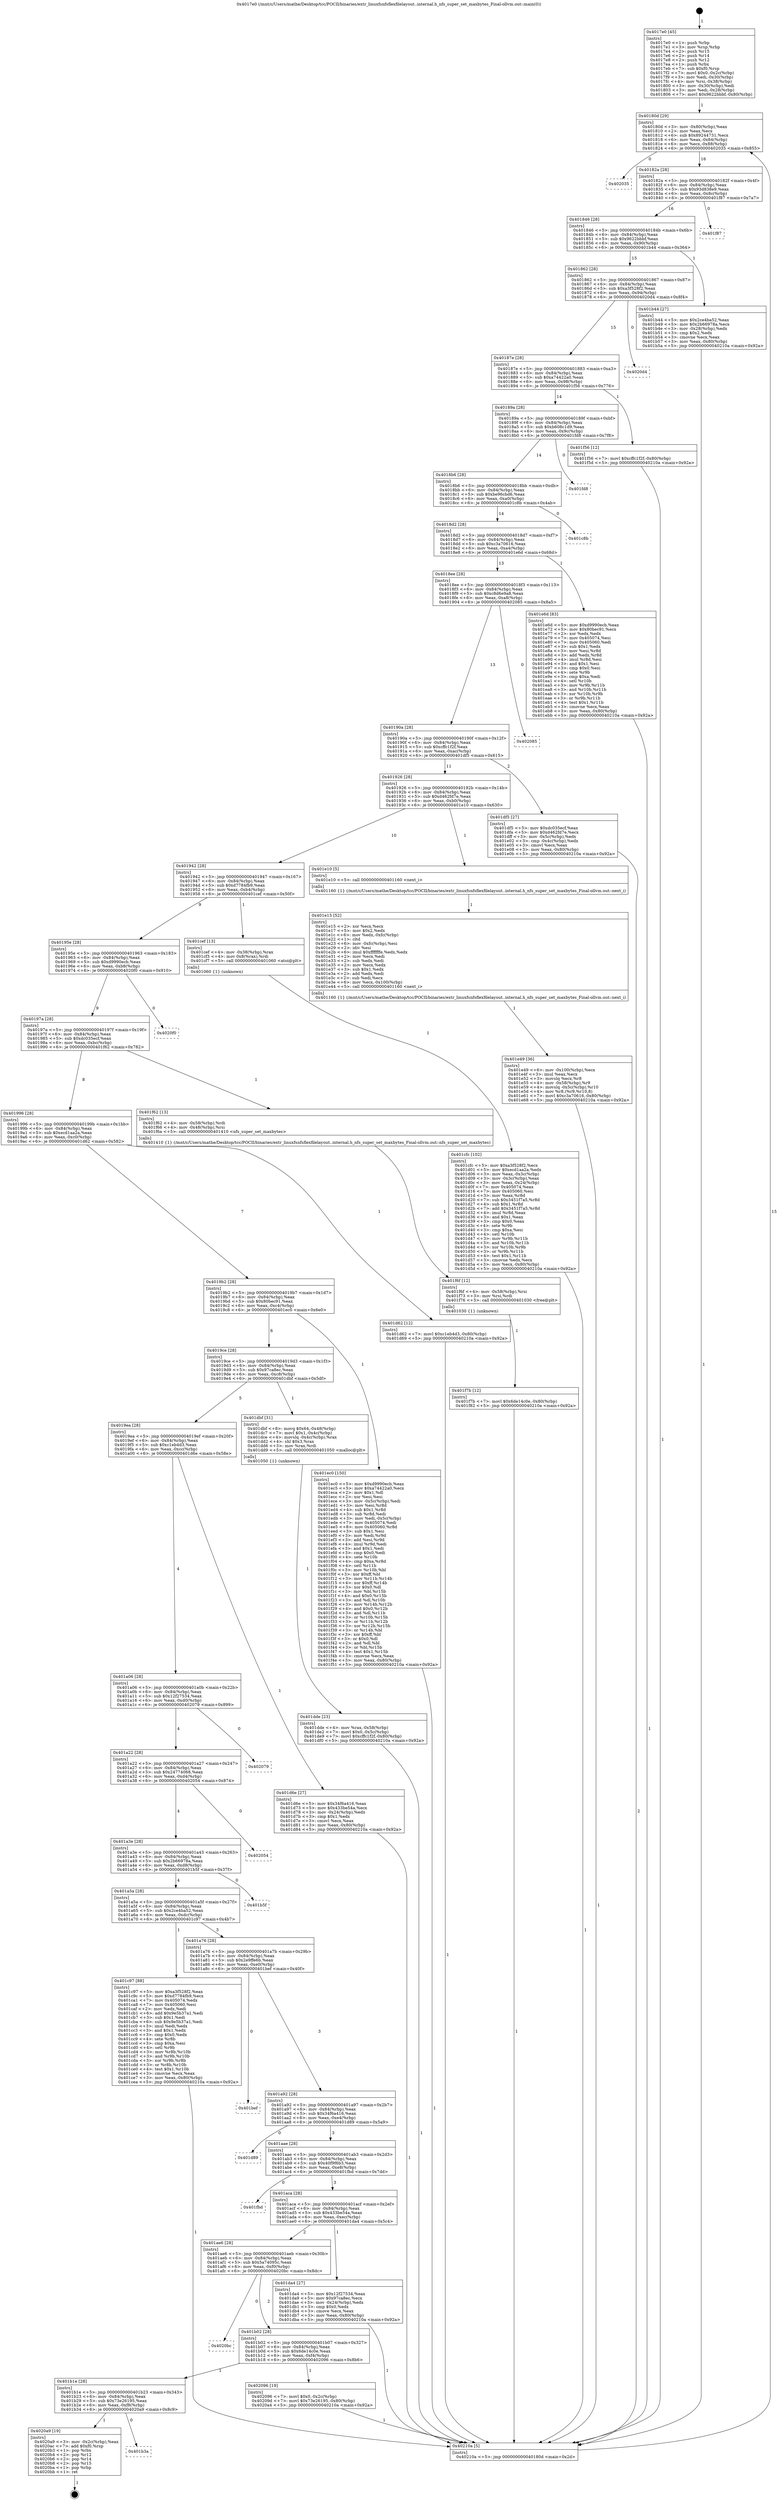 digraph "0x4017e0" {
  label = "0x4017e0 (/mnt/c/Users/mathe/Desktop/tcc/POCII/binaries/extr_linuxfsnfsflexfilelayout..internal.h_nfs_super_set_maxbytes_Final-ollvm.out::main(0))"
  labelloc = "t"
  node[shape=record]

  Entry [label="",width=0.3,height=0.3,shape=circle,fillcolor=black,style=filled]
  "0x40180d" [label="{
     0x40180d [29]\l
     | [instrs]\l
     &nbsp;&nbsp;0x40180d \<+3\>: mov -0x80(%rbp),%eax\l
     &nbsp;&nbsp;0x401810 \<+2\>: mov %eax,%ecx\l
     &nbsp;&nbsp;0x401812 \<+6\>: sub $0x89244731,%ecx\l
     &nbsp;&nbsp;0x401818 \<+6\>: mov %eax,-0x84(%rbp)\l
     &nbsp;&nbsp;0x40181e \<+6\>: mov %ecx,-0x88(%rbp)\l
     &nbsp;&nbsp;0x401824 \<+6\>: je 0000000000402035 \<main+0x855\>\l
  }"]
  "0x402035" [label="{
     0x402035\l
  }", style=dashed]
  "0x40182a" [label="{
     0x40182a [28]\l
     | [instrs]\l
     &nbsp;&nbsp;0x40182a \<+5\>: jmp 000000000040182f \<main+0x4f\>\l
     &nbsp;&nbsp;0x40182f \<+6\>: mov -0x84(%rbp),%eax\l
     &nbsp;&nbsp;0x401835 \<+5\>: sub $0x93d838e9,%eax\l
     &nbsp;&nbsp;0x40183a \<+6\>: mov %eax,-0x8c(%rbp)\l
     &nbsp;&nbsp;0x401840 \<+6\>: je 0000000000401f87 \<main+0x7a7\>\l
  }"]
  Exit [label="",width=0.3,height=0.3,shape=circle,fillcolor=black,style=filled,peripheries=2]
  "0x401f87" [label="{
     0x401f87\l
  }", style=dashed]
  "0x401846" [label="{
     0x401846 [28]\l
     | [instrs]\l
     &nbsp;&nbsp;0x401846 \<+5\>: jmp 000000000040184b \<main+0x6b\>\l
     &nbsp;&nbsp;0x40184b \<+6\>: mov -0x84(%rbp),%eax\l
     &nbsp;&nbsp;0x401851 \<+5\>: sub $0x9622bbbf,%eax\l
     &nbsp;&nbsp;0x401856 \<+6\>: mov %eax,-0x90(%rbp)\l
     &nbsp;&nbsp;0x40185c \<+6\>: je 0000000000401b44 \<main+0x364\>\l
  }"]
  "0x401b3a" [label="{
     0x401b3a\l
  }", style=dashed]
  "0x401b44" [label="{
     0x401b44 [27]\l
     | [instrs]\l
     &nbsp;&nbsp;0x401b44 \<+5\>: mov $0x2ce4ba52,%eax\l
     &nbsp;&nbsp;0x401b49 \<+5\>: mov $0x2b66978a,%ecx\l
     &nbsp;&nbsp;0x401b4e \<+3\>: mov -0x28(%rbp),%edx\l
     &nbsp;&nbsp;0x401b51 \<+3\>: cmp $0x2,%edx\l
     &nbsp;&nbsp;0x401b54 \<+3\>: cmovne %ecx,%eax\l
     &nbsp;&nbsp;0x401b57 \<+3\>: mov %eax,-0x80(%rbp)\l
     &nbsp;&nbsp;0x401b5a \<+5\>: jmp 000000000040210a \<main+0x92a\>\l
  }"]
  "0x401862" [label="{
     0x401862 [28]\l
     | [instrs]\l
     &nbsp;&nbsp;0x401862 \<+5\>: jmp 0000000000401867 \<main+0x87\>\l
     &nbsp;&nbsp;0x401867 \<+6\>: mov -0x84(%rbp),%eax\l
     &nbsp;&nbsp;0x40186d \<+5\>: sub $0xa3f528f2,%eax\l
     &nbsp;&nbsp;0x401872 \<+6\>: mov %eax,-0x94(%rbp)\l
     &nbsp;&nbsp;0x401878 \<+6\>: je 00000000004020d4 \<main+0x8f4\>\l
  }"]
  "0x40210a" [label="{
     0x40210a [5]\l
     | [instrs]\l
     &nbsp;&nbsp;0x40210a \<+5\>: jmp 000000000040180d \<main+0x2d\>\l
  }"]
  "0x4017e0" [label="{
     0x4017e0 [45]\l
     | [instrs]\l
     &nbsp;&nbsp;0x4017e0 \<+1\>: push %rbp\l
     &nbsp;&nbsp;0x4017e1 \<+3\>: mov %rsp,%rbp\l
     &nbsp;&nbsp;0x4017e4 \<+2\>: push %r15\l
     &nbsp;&nbsp;0x4017e6 \<+2\>: push %r14\l
     &nbsp;&nbsp;0x4017e8 \<+2\>: push %r12\l
     &nbsp;&nbsp;0x4017ea \<+1\>: push %rbx\l
     &nbsp;&nbsp;0x4017eb \<+7\>: sub $0xf0,%rsp\l
     &nbsp;&nbsp;0x4017f2 \<+7\>: movl $0x0,-0x2c(%rbp)\l
     &nbsp;&nbsp;0x4017f9 \<+3\>: mov %edi,-0x30(%rbp)\l
     &nbsp;&nbsp;0x4017fc \<+4\>: mov %rsi,-0x38(%rbp)\l
     &nbsp;&nbsp;0x401800 \<+3\>: mov -0x30(%rbp),%edi\l
     &nbsp;&nbsp;0x401803 \<+3\>: mov %edi,-0x28(%rbp)\l
     &nbsp;&nbsp;0x401806 \<+7\>: movl $0x9622bbbf,-0x80(%rbp)\l
  }"]
  "0x4020a9" [label="{
     0x4020a9 [19]\l
     | [instrs]\l
     &nbsp;&nbsp;0x4020a9 \<+3\>: mov -0x2c(%rbp),%eax\l
     &nbsp;&nbsp;0x4020ac \<+7\>: add $0xf0,%rsp\l
     &nbsp;&nbsp;0x4020b3 \<+1\>: pop %rbx\l
     &nbsp;&nbsp;0x4020b4 \<+2\>: pop %r12\l
     &nbsp;&nbsp;0x4020b6 \<+2\>: pop %r14\l
     &nbsp;&nbsp;0x4020b8 \<+2\>: pop %r15\l
     &nbsp;&nbsp;0x4020ba \<+1\>: pop %rbp\l
     &nbsp;&nbsp;0x4020bb \<+1\>: ret\l
  }"]
  "0x4020d4" [label="{
     0x4020d4\l
  }", style=dashed]
  "0x40187e" [label="{
     0x40187e [28]\l
     | [instrs]\l
     &nbsp;&nbsp;0x40187e \<+5\>: jmp 0000000000401883 \<main+0xa3\>\l
     &nbsp;&nbsp;0x401883 \<+6\>: mov -0x84(%rbp),%eax\l
     &nbsp;&nbsp;0x401889 \<+5\>: sub $0xa74422a0,%eax\l
     &nbsp;&nbsp;0x40188e \<+6\>: mov %eax,-0x98(%rbp)\l
     &nbsp;&nbsp;0x401894 \<+6\>: je 0000000000401f56 \<main+0x776\>\l
  }"]
  "0x401b1e" [label="{
     0x401b1e [28]\l
     | [instrs]\l
     &nbsp;&nbsp;0x401b1e \<+5\>: jmp 0000000000401b23 \<main+0x343\>\l
     &nbsp;&nbsp;0x401b23 \<+6\>: mov -0x84(%rbp),%eax\l
     &nbsp;&nbsp;0x401b29 \<+5\>: sub $0x73e26195,%eax\l
     &nbsp;&nbsp;0x401b2e \<+6\>: mov %eax,-0xf8(%rbp)\l
     &nbsp;&nbsp;0x401b34 \<+6\>: je 00000000004020a9 \<main+0x8c9\>\l
  }"]
  "0x401f56" [label="{
     0x401f56 [12]\l
     | [instrs]\l
     &nbsp;&nbsp;0x401f56 \<+7\>: movl $0xcffc1f2f,-0x80(%rbp)\l
     &nbsp;&nbsp;0x401f5d \<+5\>: jmp 000000000040210a \<main+0x92a\>\l
  }"]
  "0x40189a" [label="{
     0x40189a [28]\l
     | [instrs]\l
     &nbsp;&nbsp;0x40189a \<+5\>: jmp 000000000040189f \<main+0xbf\>\l
     &nbsp;&nbsp;0x40189f \<+6\>: mov -0x84(%rbp),%eax\l
     &nbsp;&nbsp;0x4018a5 \<+5\>: sub $0xb608c1d9,%eax\l
     &nbsp;&nbsp;0x4018aa \<+6\>: mov %eax,-0x9c(%rbp)\l
     &nbsp;&nbsp;0x4018b0 \<+6\>: je 0000000000401fd8 \<main+0x7f8\>\l
  }"]
  "0x402096" [label="{
     0x402096 [19]\l
     | [instrs]\l
     &nbsp;&nbsp;0x402096 \<+7\>: movl $0x0,-0x2c(%rbp)\l
     &nbsp;&nbsp;0x40209d \<+7\>: movl $0x73e26195,-0x80(%rbp)\l
     &nbsp;&nbsp;0x4020a4 \<+5\>: jmp 000000000040210a \<main+0x92a\>\l
  }"]
  "0x401fd8" [label="{
     0x401fd8\l
  }", style=dashed]
  "0x4018b6" [label="{
     0x4018b6 [28]\l
     | [instrs]\l
     &nbsp;&nbsp;0x4018b6 \<+5\>: jmp 00000000004018bb \<main+0xdb\>\l
     &nbsp;&nbsp;0x4018bb \<+6\>: mov -0x84(%rbp),%eax\l
     &nbsp;&nbsp;0x4018c1 \<+5\>: sub $0xbe96cbd6,%eax\l
     &nbsp;&nbsp;0x4018c6 \<+6\>: mov %eax,-0xa0(%rbp)\l
     &nbsp;&nbsp;0x4018cc \<+6\>: je 0000000000401c8b \<main+0x4ab\>\l
  }"]
  "0x401b02" [label="{
     0x401b02 [28]\l
     | [instrs]\l
     &nbsp;&nbsp;0x401b02 \<+5\>: jmp 0000000000401b07 \<main+0x327\>\l
     &nbsp;&nbsp;0x401b07 \<+6\>: mov -0x84(%rbp),%eax\l
     &nbsp;&nbsp;0x401b0d \<+5\>: sub $0x6de14c0e,%eax\l
     &nbsp;&nbsp;0x401b12 \<+6\>: mov %eax,-0xf4(%rbp)\l
     &nbsp;&nbsp;0x401b18 \<+6\>: je 0000000000402096 \<main+0x8b6\>\l
  }"]
  "0x401c8b" [label="{
     0x401c8b\l
  }", style=dashed]
  "0x4018d2" [label="{
     0x4018d2 [28]\l
     | [instrs]\l
     &nbsp;&nbsp;0x4018d2 \<+5\>: jmp 00000000004018d7 \<main+0xf7\>\l
     &nbsp;&nbsp;0x4018d7 \<+6\>: mov -0x84(%rbp),%eax\l
     &nbsp;&nbsp;0x4018dd \<+5\>: sub $0xc3a70616,%eax\l
     &nbsp;&nbsp;0x4018e2 \<+6\>: mov %eax,-0xa4(%rbp)\l
     &nbsp;&nbsp;0x4018e8 \<+6\>: je 0000000000401e6d \<main+0x68d\>\l
  }"]
  "0x4020bc" [label="{
     0x4020bc\l
  }", style=dashed]
  "0x401e6d" [label="{
     0x401e6d [83]\l
     | [instrs]\l
     &nbsp;&nbsp;0x401e6d \<+5\>: mov $0xd9990ecb,%eax\l
     &nbsp;&nbsp;0x401e72 \<+5\>: mov $0x80bec91,%ecx\l
     &nbsp;&nbsp;0x401e77 \<+2\>: xor %edx,%edx\l
     &nbsp;&nbsp;0x401e79 \<+7\>: mov 0x405074,%esi\l
     &nbsp;&nbsp;0x401e80 \<+7\>: mov 0x405060,%edi\l
     &nbsp;&nbsp;0x401e87 \<+3\>: sub $0x1,%edx\l
     &nbsp;&nbsp;0x401e8a \<+3\>: mov %esi,%r8d\l
     &nbsp;&nbsp;0x401e8d \<+3\>: add %edx,%r8d\l
     &nbsp;&nbsp;0x401e90 \<+4\>: imul %r8d,%esi\l
     &nbsp;&nbsp;0x401e94 \<+3\>: and $0x1,%esi\l
     &nbsp;&nbsp;0x401e97 \<+3\>: cmp $0x0,%esi\l
     &nbsp;&nbsp;0x401e9a \<+4\>: sete %r9b\l
     &nbsp;&nbsp;0x401e9e \<+3\>: cmp $0xa,%edi\l
     &nbsp;&nbsp;0x401ea1 \<+4\>: setl %r10b\l
     &nbsp;&nbsp;0x401ea5 \<+3\>: mov %r9b,%r11b\l
     &nbsp;&nbsp;0x401ea8 \<+3\>: and %r10b,%r11b\l
     &nbsp;&nbsp;0x401eab \<+3\>: xor %r10b,%r9b\l
     &nbsp;&nbsp;0x401eae \<+3\>: or %r9b,%r11b\l
     &nbsp;&nbsp;0x401eb1 \<+4\>: test $0x1,%r11b\l
     &nbsp;&nbsp;0x401eb5 \<+3\>: cmovne %ecx,%eax\l
     &nbsp;&nbsp;0x401eb8 \<+3\>: mov %eax,-0x80(%rbp)\l
     &nbsp;&nbsp;0x401ebb \<+5\>: jmp 000000000040210a \<main+0x92a\>\l
  }"]
  "0x4018ee" [label="{
     0x4018ee [28]\l
     | [instrs]\l
     &nbsp;&nbsp;0x4018ee \<+5\>: jmp 00000000004018f3 \<main+0x113\>\l
     &nbsp;&nbsp;0x4018f3 \<+6\>: mov -0x84(%rbp),%eax\l
     &nbsp;&nbsp;0x4018f9 \<+5\>: sub $0xc8d6e9a8,%eax\l
     &nbsp;&nbsp;0x4018fe \<+6\>: mov %eax,-0xa8(%rbp)\l
     &nbsp;&nbsp;0x401904 \<+6\>: je 0000000000402085 \<main+0x8a5\>\l
  }"]
  "0x401f7b" [label="{
     0x401f7b [12]\l
     | [instrs]\l
     &nbsp;&nbsp;0x401f7b \<+7\>: movl $0x6de14c0e,-0x80(%rbp)\l
     &nbsp;&nbsp;0x401f82 \<+5\>: jmp 000000000040210a \<main+0x92a\>\l
  }"]
  "0x402085" [label="{
     0x402085\l
  }", style=dashed]
  "0x40190a" [label="{
     0x40190a [28]\l
     | [instrs]\l
     &nbsp;&nbsp;0x40190a \<+5\>: jmp 000000000040190f \<main+0x12f\>\l
     &nbsp;&nbsp;0x40190f \<+6\>: mov -0x84(%rbp),%eax\l
     &nbsp;&nbsp;0x401915 \<+5\>: sub $0xcffc1f2f,%eax\l
     &nbsp;&nbsp;0x40191a \<+6\>: mov %eax,-0xac(%rbp)\l
     &nbsp;&nbsp;0x401920 \<+6\>: je 0000000000401df5 \<main+0x615\>\l
  }"]
  "0x401f6f" [label="{
     0x401f6f [12]\l
     | [instrs]\l
     &nbsp;&nbsp;0x401f6f \<+4\>: mov -0x58(%rbp),%rsi\l
     &nbsp;&nbsp;0x401f73 \<+3\>: mov %rsi,%rdi\l
     &nbsp;&nbsp;0x401f76 \<+5\>: call 0000000000401030 \<free@plt\>\l
     | [calls]\l
     &nbsp;&nbsp;0x401030 \{1\} (unknown)\l
  }"]
  "0x401df5" [label="{
     0x401df5 [27]\l
     | [instrs]\l
     &nbsp;&nbsp;0x401df5 \<+5\>: mov $0xdc035ecf,%eax\l
     &nbsp;&nbsp;0x401dfa \<+5\>: mov $0xd462fd7e,%ecx\l
     &nbsp;&nbsp;0x401dff \<+3\>: mov -0x5c(%rbp),%edx\l
     &nbsp;&nbsp;0x401e02 \<+3\>: cmp -0x4c(%rbp),%edx\l
     &nbsp;&nbsp;0x401e05 \<+3\>: cmovl %ecx,%eax\l
     &nbsp;&nbsp;0x401e08 \<+3\>: mov %eax,-0x80(%rbp)\l
     &nbsp;&nbsp;0x401e0b \<+5\>: jmp 000000000040210a \<main+0x92a\>\l
  }"]
  "0x401926" [label="{
     0x401926 [28]\l
     | [instrs]\l
     &nbsp;&nbsp;0x401926 \<+5\>: jmp 000000000040192b \<main+0x14b\>\l
     &nbsp;&nbsp;0x40192b \<+6\>: mov -0x84(%rbp),%eax\l
     &nbsp;&nbsp;0x401931 \<+5\>: sub $0xd462fd7e,%eax\l
     &nbsp;&nbsp;0x401936 \<+6\>: mov %eax,-0xb0(%rbp)\l
     &nbsp;&nbsp;0x40193c \<+6\>: je 0000000000401e10 \<main+0x630\>\l
  }"]
  "0x401e49" [label="{
     0x401e49 [36]\l
     | [instrs]\l
     &nbsp;&nbsp;0x401e49 \<+6\>: mov -0x100(%rbp),%ecx\l
     &nbsp;&nbsp;0x401e4f \<+3\>: imul %eax,%ecx\l
     &nbsp;&nbsp;0x401e52 \<+3\>: movslq %ecx,%r8\l
     &nbsp;&nbsp;0x401e55 \<+4\>: mov -0x58(%rbp),%r9\l
     &nbsp;&nbsp;0x401e59 \<+4\>: movslq -0x5c(%rbp),%r10\l
     &nbsp;&nbsp;0x401e5d \<+4\>: mov %r8,(%r9,%r10,8)\l
     &nbsp;&nbsp;0x401e61 \<+7\>: movl $0xc3a70616,-0x80(%rbp)\l
     &nbsp;&nbsp;0x401e68 \<+5\>: jmp 000000000040210a \<main+0x92a\>\l
  }"]
  "0x401e10" [label="{
     0x401e10 [5]\l
     | [instrs]\l
     &nbsp;&nbsp;0x401e10 \<+5\>: call 0000000000401160 \<next_i\>\l
     | [calls]\l
     &nbsp;&nbsp;0x401160 \{1\} (/mnt/c/Users/mathe/Desktop/tcc/POCII/binaries/extr_linuxfsnfsflexfilelayout..internal.h_nfs_super_set_maxbytes_Final-ollvm.out::next_i)\l
  }"]
  "0x401942" [label="{
     0x401942 [28]\l
     | [instrs]\l
     &nbsp;&nbsp;0x401942 \<+5\>: jmp 0000000000401947 \<main+0x167\>\l
     &nbsp;&nbsp;0x401947 \<+6\>: mov -0x84(%rbp),%eax\l
     &nbsp;&nbsp;0x40194d \<+5\>: sub $0xd7784fb9,%eax\l
     &nbsp;&nbsp;0x401952 \<+6\>: mov %eax,-0xb4(%rbp)\l
     &nbsp;&nbsp;0x401958 \<+6\>: je 0000000000401cef \<main+0x50f\>\l
  }"]
  "0x401e15" [label="{
     0x401e15 [52]\l
     | [instrs]\l
     &nbsp;&nbsp;0x401e15 \<+2\>: xor %ecx,%ecx\l
     &nbsp;&nbsp;0x401e17 \<+5\>: mov $0x2,%edx\l
     &nbsp;&nbsp;0x401e1c \<+6\>: mov %edx,-0xfc(%rbp)\l
     &nbsp;&nbsp;0x401e22 \<+1\>: cltd\l
     &nbsp;&nbsp;0x401e23 \<+6\>: mov -0xfc(%rbp),%esi\l
     &nbsp;&nbsp;0x401e29 \<+2\>: idiv %esi\l
     &nbsp;&nbsp;0x401e2b \<+6\>: imul $0xfffffffe,%edx,%edx\l
     &nbsp;&nbsp;0x401e31 \<+2\>: mov %ecx,%edi\l
     &nbsp;&nbsp;0x401e33 \<+2\>: sub %edx,%edi\l
     &nbsp;&nbsp;0x401e35 \<+2\>: mov %ecx,%edx\l
     &nbsp;&nbsp;0x401e37 \<+3\>: sub $0x1,%edx\l
     &nbsp;&nbsp;0x401e3a \<+2\>: add %edx,%edi\l
     &nbsp;&nbsp;0x401e3c \<+2\>: sub %edi,%ecx\l
     &nbsp;&nbsp;0x401e3e \<+6\>: mov %ecx,-0x100(%rbp)\l
     &nbsp;&nbsp;0x401e44 \<+5\>: call 0000000000401160 \<next_i\>\l
     | [calls]\l
     &nbsp;&nbsp;0x401160 \{1\} (/mnt/c/Users/mathe/Desktop/tcc/POCII/binaries/extr_linuxfsnfsflexfilelayout..internal.h_nfs_super_set_maxbytes_Final-ollvm.out::next_i)\l
  }"]
  "0x401cef" [label="{
     0x401cef [13]\l
     | [instrs]\l
     &nbsp;&nbsp;0x401cef \<+4\>: mov -0x38(%rbp),%rax\l
     &nbsp;&nbsp;0x401cf3 \<+4\>: mov 0x8(%rax),%rdi\l
     &nbsp;&nbsp;0x401cf7 \<+5\>: call 0000000000401060 \<atoi@plt\>\l
     | [calls]\l
     &nbsp;&nbsp;0x401060 \{1\} (unknown)\l
  }"]
  "0x40195e" [label="{
     0x40195e [28]\l
     | [instrs]\l
     &nbsp;&nbsp;0x40195e \<+5\>: jmp 0000000000401963 \<main+0x183\>\l
     &nbsp;&nbsp;0x401963 \<+6\>: mov -0x84(%rbp),%eax\l
     &nbsp;&nbsp;0x401969 \<+5\>: sub $0xd9990ecb,%eax\l
     &nbsp;&nbsp;0x40196e \<+6\>: mov %eax,-0xb8(%rbp)\l
     &nbsp;&nbsp;0x401974 \<+6\>: je 00000000004020f0 \<main+0x910\>\l
  }"]
  "0x401dde" [label="{
     0x401dde [23]\l
     | [instrs]\l
     &nbsp;&nbsp;0x401dde \<+4\>: mov %rax,-0x58(%rbp)\l
     &nbsp;&nbsp;0x401de2 \<+7\>: movl $0x0,-0x5c(%rbp)\l
     &nbsp;&nbsp;0x401de9 \<+7\>: movl $0xcffc1f2f,-0x80(%rbp)\l
     &nbsp;&nbsp;0x401df0 \<+5\>: jmp 000000000040210a \<main+0x92a\>\l
  }"]
  "0x4020f0" [label="{
     0x4020f0\l
  }", style=dashed]
  "0x40197a" [label="{
     0x40197a [28]\l
     | [instrs]\l
     &nbsp;&nbsp;0x40197a \<+5\>: jmp 000000000040197f \<main+0x19f\>\l
     &nbsp;&nbsp;0x40197f \<+6\>: mov -0x84(%rbp),%eax\l
     &nbsp;&nbsp;0x401985 \<+5\>: sub $0xdc035ecf,%eax\l
     &nbsp;&nbsp;0x40198a \<+6\>: mov %eax,-0xbc(%rbp)\l
     &nbsp;&nbsp;0x401990 \<+6\>: je 0000000000401f62 \<main+0x782\>\l
  }"]
  "0x401ae6" [label="{
     0x401ae6 [28]\l
     | [instrs]\l
     &nbsp;&nbsp;0x401ae6 \<+5\>: jmp 0000000000401aeb \<main+0x30b\>\l
     &nbsp;&nbsp;0x401aeb \<+6\>: mov -0x84(%rbp),%eax\l
     &nbsp;&nbsp;0x401af1 \<+5\>: sub $0x5a74095c,%eax\l
     &nbsp;&nbsp;0x401af6 \<+6\>: mov %eax,-0xf0(%rbp)\l
     &nbsp;&nbsp;0x401afc \<+6\>: je 00000000004020bc \<main+0x8dc\>\l
  }"]
  "0x401f62" [label="{
     0x401f62 [13]\l
     | [instrs]\l
     &nbsp;&nbsp;0x401f62 \<+4\>: mov -0x58(%rbp),%rdi\l
     &nbsp;&nbsp;0x401f66 \<+4\>: mov -0x48(%rbp),%rsi\l
     &nbsp;&nbsp;0x401f6a \<+5\>: call 0000000000401410 \<nfs_super_set_maxbytes\>\l
     | [calls]\l
     &nbsp;&nbsp;0x401410 \{1\} (/mnt/c/Users/mathe/Desktop/tcc/POCII/binaries/extr_linuxfsnfsflexfilelayout..internal.h_nfs_super_set_maxbytes_Final-ollvm.out::nfs_super_set_maxbytes)\l
  }"]
  "0x401996" [label="{
     0x401996 [28]\l
     | [instrs]\l
     &nbsp;&nbsp;0x401996 \<+5\>: jmp 000000000040199b \<main+0x1bb\>\l
     &nbsp;&nbsp;0x40199b \<+6\>: mov -0x84(%rbp),%eax\l
     &nbsp;&nbsp;0x4019a1 \<+5\>: sub $0xecd1aa2a,%eax\l
     &nbsp;&nbsp;0x4019a6 \<+6\>: mov %eax,-0xc0(%rbp)\l
     &nbsp;&nbsp;0x4019ac \<+6\>: je 0000000000401d62 \<main+0x582\>\l
  }"]
  "0x401da4" [label="{
     0x401da4 [27]\l
     | [instrs]\l
     &nbsp;&nbsp;0x401da4 \<+5\>: mov $0x12f27534,%eax\l
     &nbsp;&nbsp;0x401da9 \<+5\>: mov $0x97ca8ec,%ecx\l
     &nbsp;&nbsp;0x401dae \<+3\>: mov -0x24(%rbp),%edx\l
     &nbsp;&nbsp;0x401db1 \<+3\>: cmp $0x0,%edx\l
     &nbsp;&nbsp;0x401db4 \<+3\>: cmove %ecx,%eax\l
     &nbsp;&nbsp;0x401db7 \<+3\>: mov %eax,-0x80(%rbp)\l
     &nbsp;&nbsp;0x401dba \<+5\>: jmp 000000000040210a \<main+0x92a\>\l
  }"]
  "0x401d62" [label="{
     0x401d62 [12]\l
     | [instrs]\l
     &nbsp;&nbsp;0x401d62 \<+7\>: movl $0xc1eb4d3,-0x80(%rbp)\l
     &nbsp;&nbsp;0x401d69 \<+5\>: jmp 000000000040210a \<main+0x92a\>\l
  }"]
  "0x4019b2" [label="{
     0x4019b2 [28]\l
     | [instrs]\l
     &nbsp;&nbsp;0x4019b2 \<+5\>: jmp 00000000004019b7 \<main+0x1d7\>\l
     &nbsp;&nbsp;0x4019b7 \<+6\>: mov -0x84(%rbp),%eax\l
     &nbsp;&nbsp;0x4019bd \<+5\>: sub $0x80bec91,%eax\l
     &nbsp;&nbsp;0x4019c2 \<+6\>: mov %eax,-0xc4(%rbp)\l
     &nbsp;&nbsp;0x4019c8 \<+6\>: je 0000000000401ec0 \<main+0x6e0\>\l
  }"]
  "0x401aca" [label="{
     0x401aca [28]\l
     | [instrs]\l
     &nbsp;&nbsp;0x401aca \<+5\>: jmp 0000000000401acf \<main+0x2ef\>\l
     &nbsp;&nbsp;0x401acf \<+6\>: mov -0x84(%rbp),%eax\l
     &nbsp;&nbsp;0x401ad5 \<+5\>: sub $0x433be54a,%eax\l
     &nbsp;&nbsp;0x401ada \<+6\>: mov %eax,-0xec(%rbp)\l
     &nbsp;&nbsp;0x401ae0 \<+6\>: je 0000000000401da4 \<main+0x5c4\>\l
  }"]
  "0x401ec0" [label="{
     0x401ec0 [150]\l
     | [instrs]\l
     &nbsp;&nbsp;0x401ec0 \<+5\>: mov $0xd9990ecb,%eax\l
     &nbsp;&nbsp;0x401ec5 \<+5\>: mov $0xa74422a0,%ecx\l
     &nbsp;&nbsp;0x401eca \<+2\>: mov $0x1,%dl\l
     &nbsp;&nbsp;0x401ecc \<+2\>: xor %esi,%esi\l
     &nbsp;&nbsp;0x401ece \<+3\>: mov -0x5c(%rbp),%edi\l
     &nbsp;&nbsp;0x401ed1 \<+3\>: mov %esi,%r8d\l
     &nbsp;&nbsp;0x401ed4 \<+4\>: sub $0x1,%r8d\l
     &nbsp;&nbsp;0x401ed8 \<+3\>: sub %r8d,%edi\l
     &nbsp;&nbsp;0x401edb \<+3\>: mov %edi,-0x5c(%rbp)\l
     &nbsp;&nbsp;0x401ede \<+7\>: mov 0x405074,%edi\l
     &nbsp;&nbsp;0x401ee5 \<+8\>: mov 0x405060,%r8d\l
     &nbsp;&nbsp;0x401eed \<+3\>: sub $0x1,%esi\l
     &nbsp;&nbsp;0x401ef0 \<+3\>: mov %edi,%r9d\l
     &nbsp;&nbsp;0x401ef3 \<+3\>: add %esi,%r9d\l
     &nbsp;&nbsp;0x401ef6 \<+4\>: imul %r9d,%edi\l
     &nbsp;&nbsp;0x401efa \<+3\>: and $0x1,%edi\l
     &nbsp;&nbsp;0x401efd \<+3\>: cmp $0x0,%edi\l
     &nbsp;&nbsp;0x401f00 \<+4\>: sete %r10b\l
     &nbsp;&nbsp;0x401f04 \<+4\>: cmp $0xa,%r8d\l
     &nbsp;&nbsp;0x401f08 \<+4\>: setl %r11b\l
     &nbsp;&nbsp;0x401f0c \<+3\>: mov %r10b,%bl\l
     &nbsp;&nbsp;0x401f0f \<+3\>: xor $0xff,%bl\l
     &nbsp;&nbsp;0x401f12 \<+3\>: mov %r11b,%r14b\l
     &nbsp;&nbsp;0x401f15 \<+4\>: xor $0xff,%r14b\l
     &nbsp;&nbsp;0x401f19 \<+3\>: xor $0x0,%dl\l
     &nbsp;&nbsp;0x401f1c \<+3\>: mov %bl,%r15b\l
     &nbsp;&nbsp;0x401f1f \<+4\>: and $0x0,%r15b\l
     &nbsp;&nbsp;0x401f23 \<+3\>: and %dl,%r10b\l
     &nbsp;&nbsp;0x401f26 \<+3\>: mov %r14b,%r12b\l
     &nbsp;&nbsp;0x401f29 \<+4\>: and $0x0,%r12b\l
     &nbsp;&nbsp;0x401f2d \<+3\>: and %dl,%r11b\l
     &nbsp;&nbsp;0x401f30 \<+3\>: or %r10b,%r15b\l
     &nbsp;&nbsp;0x401f33 \<+3\>: or %r11b,%r12b\l
     &nbsp;&nbsp;0x401f36 \<+3\>: xor %r12b,%r15b\l
     &nbsp;&nbsp;0x401f39 \<+3\>: or %r14b,%bl\l
     &nbsp;&nbsp;0x401f3c \<+3\>: xor $0xff,%bl\l
     &nbsp;&nbsp;0x401f3f \<+3\>: or $0x0,%dl\l
     &nbsp;&nbsp;0x401f42 \<+2\>: and %dl,%bl\l
     &nbsp;&nbsp;0x401f44 \<+3\>: or %bl,%r15b\l
     &nbsp;&nbsp;0x401f47 \<+4\>: test $0x1,%r15b\l
     &nbsp;&nbsp;0x401f4b \<+3\>: cmovne %ecx,%eax\l
     &nbsp;&nbsp;0x401f4e \<+3\>: mov %eax,-0x80(%rbp)\l
     &nbsp;&nbsp;0x401f51 \<+5\>: jmp 000000000040210a \<main+0x92a\>\l
  }"]
  "0x4019ce" [label="{
     0x4019ce [28]\l
     | [instrs]\l
     &nbsp;&nbsp;0x4019ce \<+5\>: jmp 00000000004019d3 \<main+0x1f3\>\l
     &nbsp;&nbsp;0x4019d3 \<+6\>: mov -0x84(%rbp),%eax\l
     &nbsp;&nbsp;0x4019d9 \<+5\>: sub $0x97ca8ec,%eax\l
     &nbsp;&nbsp;0x4019de \<+6\>: mov %eax,-0xc8(%rbp)\l
     &nbsp;&nbsp;0x4019e4 \<+6\>: je 0000000000401dbf \<main+0x5df\>\l
  }"]
  "0x401fbd" [label="{
     0x401fbd\l
  }", style=dashed]
  "0x401dbf" [label="{
     0x401dbf [31]\l
     | [instrs]\l
     &nbsp;&nbsp;0x401dbf \<+8\>: movq $0x64,-0x48(%rbp)\l
     &nbsp;&nbsp;0x401dc7 \<+7\>: movl $0x1,-0x4c(%rbp)\l
     &nbsp;&nbsp;0x401dce \<+4\>: movslq -0x4c(%rbp),%rax\l
     &nbsp;&nbsp;0x401dd2 \<+4\>: shl $0x3,%rax\l
     &nbsp;&nbsp;0x401dd6 \<+3\>: mov %rax,%rdi\l
     &nbsp;&nbsp;0x401dd9 \<+5\>: call 0000000000401050 \<malloc@plt\>\l
     | [calls]\l
     &nbsp;&nbsp;0x401050 \{1\} (unknown)\l
  }"]
  "0x4019ea" [label="{
     0x4019ea [28]\l
     | [instrs]\l
     &nbsp;&nbsp;0x4019ea \<+5\>: jmp 00000000004019ef \<main+0x20f\>\l
     &nbsp;&nbsp;0x4019ef \<+6\>: mov -0x84(%rbp),%eax\l
     &nbsp;&nbsp;0x4019f5 \<+5\>: sub $0xc1eb4d3,%eax\l
     &nbsp;&nbsp;0x4019fa \<+6\>: mov %eax,-0xcc(%rbp)\l
     &nbsp;&nbsp;0x401a00 \<+6\>: je 0000000000401d6e \<main+0x58e\>\l
  }"]
  "0x401aae" [label="{
     0x401aae [28]\l
     | [instrs]\l
     &nbsp;&nbsp;0x401aae \<+5\>: jmp 0000000000401ab3 \<main+0x2d3\>\l
     &nbsp;&nbsp;0x401ab3 \<+6\>: mov -0x84(%rbp),%eax\l
     &nbsp;&nbsp;0x401ab9 \<+5\>: sub $0x40f9f6b3,%eax\l
     &nbsp;&nbsp;0x401abe \<+6\>: mov %eax,-0xe8(%rbp)\l
     &nbsp;&nbsp;0x401ac4 \<+6\>: je 0000000000401fbd \<main+0x7dd\>\l
  }"]
  "0x401d6e" [label="{
     0x401d6e [27]\l
     | [instrs]\l
     &nbsp;&nbsp;0x401d6e \<+5\>: mov $0x34f6a416,%eax\l
     &nbsp;&nbsp;0x401d73 \<+5\>: mov $0x433be54a,%ecx\l
     &nbsp;&nbsp;0x401d78 \<+3\>: mov -0x24(%rbp),%edx\l
     &nbsp;&nbsp;0x401d7b \<+3\>: cmp $0x1,%edx\l
     &nbsp;&nbsp;0x401d7e \<+3\>: cmovl %ecx,%eax\l
     &nbsp;&nbsp;0x401d81 \<+3\>: mov %eax,-0x80(%rbp)\l
     &nbsp;&nbsp;0x401d84 \<+5\>: jmp 000000000040210a \<main+0x92a\>\l
  }"]
  "0x401a06" [label="{
     0x401a06 [28]\l
     | [instrs]\l
     &nbsp;&nbsp;0x401a06 \<+5\>: jmp 0000000000401a0b \<main+0x22b\>\l
     &nbsp;&nbsp;0x401a0b \<+6\>: mov -0x84(%rbp),%eax\l
     &nbsp;&nbsp;0x401a11 \<+5\>: sub $0x12f27534,%eax\l
     &nbsp;&nbsp;0x401a16 \<+6\>: mov %eax,-0xd0(%rbp)\l
     &nbsp;&nbsp;0x401a1c \<+6\>: je 0000000000402079 \<main+0x899\>\l
  }"]
  "0x401d89" [label="{
     0x401d89\l
  }", style=dashed]
  "0x402079" [label="{
     0x402079\l
  }", style=dashed]
  "0x401a22" [label="{
     0x401a22 [28]\l
     | [instrs]\l
     &nbsp;&nbsp;0x401a22 \<+5\>: jmp 0000000000401a27 \<main+0x247\>\l
     &nbsp;&nbsp;0x401a27 \<+6\>: mov -0x84(%rbp),%eax\l
     &nbsp;&nbsp;0x401a2d \<+5\>: sub $0x24774068,%eax\l
     &nbsp;&nbsp;0x401a32 \<+6\>: mov %eax,-0xd4(%rbp)\l
     &nbsp;&nbsp;0x401a38 \<+6\>: je 0000000000402054 \<main+0x874\>\l
  }"]
  "0x401a92" [label="{
     0x401a92 [28]\l
     | [instrs]\l
     &nbsp;&nbsp;0x401a92 \<+5\>: jmp 0000000000401a97 \<main+0x2b7\>\l
     &nbsp;&nbsp;0x401a97 \<+6\>: mov -0x84(%rbp),%eax\l
     &nbsp;&nbsp;0x401a9d \<+5\>: sub $0x34f6a416,%eax\l
     &nbsp;&nbsp;0x401aa2 \<+6\>: mov %eax,-0xe4(%rbp)\l
     &nbsp;&nbsp;0x401aa8 \<+6\>: je 0000000000401d89 \<main+0x5a9\>\l
  }"]
  "0x402054" [label="{
     0x402054\l
  }", style=dashed]
  "0x401a3e" [label="{
     0x401a3e [28]\l
     | [instrs]\l
     &nbsp;&nbsp;0x401a3e \<+5\>: jmp 0000000000401a43 \<main+0x263\>\l
     &nbsp;&nbsp;0x401a43 \<+6\>: mov -0x84(%rbp),%eax\l
     &nbsp;&nbsp;0x401a49 \<+5\>: sub $0x2b66978a,%eax\l
     &nbsp;&nbsp;0x401a4e \<+6\>: mov %eax,-0xd8(%rbp)\l
     &nbsp;&nbsp;0x401a54 \<+6\>: je 0000000000401b5f \<main+0x37f\>\l
  }"]
  "0x401bef" [label="{
     0x401bef\l
  }", style=dashed]
  "0x401b5f" [label="{
     0x401b5f\l
  }", style=dashed]
  "0x401a5a" [label="{
     0x401a5a [28]\l
     | [instrs]\l
     &nbsp;&nbsp;0x401a5a \<+5\>: jmp 0000000000401a5f \<main+0x27f\>\l
     &nbsp;&nbsp;0x401a5f \<+6\>: mov -0x84(%rbp),%eax\l
     &nbsp;&nbsp;0x401a65 \<+5\>: sub $0x2ce4ba52,%eax\l
     &nbsp;&nbsp;0x401a6a \<+6\>: mov %eax,-0xdc(%rbp)\l
     &nbsp;&nbsp;0x401a70 \<+6\>: je 0000000000401c97 \<main+0x4b7\>\l
  }"]
  "0x401cfc" [label="{
     0x401cfc [102]\l
     | [instrs]\l
     &nbsp;&nbsp;0x401cfc \<+5\>: mov $0xa3f528f2,%ecx\l
     &nbsp;&nbsp;0x401d01 \<+5\>: mov $0xecd1aa2a,%edx\l
     &nbsp;&nbsp;0x401d06 \<+3\>: mov %eax,-0x3c(%rbp)\l
     &nbsp;&nbsp;0x401d09 \<+3\>: mov -0x3c(%rbp),%eax\l
     &nbsp;&nbsp;0x401d0c \<+3\>: mov %eax,-0x24(%rbp)\l
     &nbsp;&nbsp;0x401d0f \<+7\>: mov 0x405074,%eax\l
     &nbsp;&nbsp;0x401d16 \<+7\>: mov 0x405060,%esi\l
     &nbsp;&nbsp;0x401d1d \<+3\>: mov %eax,%r8d\l
     &nbsp;&nbsp;0x401d20 \<+7\>: sub $0x3451f7a5,%r8d\l
     &nbsp;&nbsp;0x401d27 \<+4\>: sub $0x1,%r8d\l
     &nbsp;&nbsp;0x401d2b \<+7\>: add $0x3451f7a5,%r8d\l
     &nbsp;&nbsp;0x401d32 \<+4\>: imul %r8d,%eax\l
     &nbsp;&nbsp;0x401d36 \<+3\>: and $0x1,%eax\l
     &nbsp;&nbsp;0x401d39 \<+3\>: cmp $0x0,%eax\l
     &nbsp;&nbsp;0x401d3c \<+4\>: sete %r9b\l
     &nbsp;&nbsp;0x401d40 \<+3\>: cmp $0xa,%esi\l
     &nbsp;&nbsp;0x401d43 \<+4\>: setl %r10b\l
     &nbsp;&nbsp;0x401d47 \<+3\>: mov %r9b,%r11b\l
     &nbsp;&nbsp;0x401d4a \<+3\>: and %r10b,%r11b\l
     &nbsp;&nbsp;0x401d4d \<+3\>: xor %r10b,%r9b\l
     &nbsp;&nbsp;0x401d50 \<+3\>: or %r9b,%r11b\l
     &nbsp;&nbsp;0x401d53 \<+4\>: test $0x1,%r11b\l
     &nbsp;&nbsp;0x401d57 \<+3\>: cmovne %edx,%ecx\l
     &nbsp;&nbsp;0x401d5a \<+3\>: mov %ecx,-0x80(%rbp)\l
     &nbsp;&nbsp;0x401d5d \<+5\>: jmp 000000000040210a \<main+0x92a\>\l
  }"]
  "0x401c97" [label="{
     0x401c97 [88]\l
     | [instrs]\l
     &nbsp;&nbsp;0x401c97 \<+5\>: mov $0xa3f528f2,%eax\l
     &nbsp;&nbsp;0x401c9c \<+5\>: mov $0xd7784fb9,%ecx\l
     &nbsp;&nbsp;0x401ca1 \<+7\>: mov 0x405074,%edx\l
     &nbsp;&nbsp;0x401ca8 \<+7\>: mov 0x405060,%esi\l
     &nbsp;&nbsp;0x401caf \<+2\>: mov %edx,%edi\l
     &nbsp;&nbsp;0x401cb1 \<+6\>: add $0x9e5b37a1,%edi\l
     &nbsp;&nbsp;0x401cb7 \<+3\>: sub $0x1,%edi\l
     &nbsp;&nbsp;0x401cba \<+6\>: sub $0x9e5b37a1,%edi\l
     &nbsp;&nbsp;0x401cc0 \<+3\>: imul %edi,%edx\l
     &nbsp;&nbsp;0x401cc3 \<+3\>: and $0x1,%edx\l
     &nbsp;&nbsp;0x401cc6 \<+3\>: cmp $0x0,%edx\l
     &nbsp;&nbsp;0x401cc9 \<+4\>: sete %r8b\l
     &nbsp;&nbsp;0x401ccd \<+3\>: cmp $0xa,%esi\l
     &nbsp;&nbsp;0x401cd0 \<+4\>: setl %r9b\l
     &nbsp;&nbsp;0x401cd4 \<+3\>: mov %r8b,%r10b\l
     &nbsp;&nbsp;0x401cd7 \<+3\>: and %r9b,%r10b\l
     &nbsp;&nbsp;0x401cda \<+3\>: xor %r9b,%r8b\l
     &nbsp;&nbsp;0x401cdd \<+3\>: or %r8b,%r10b\l
     &nbsp;&nbsp;0x401ce0 \<+4\>: test $0x1,%r10b\l
     &nbsp;&nbsp;0x401ce4 \<+3\>: cmovne %ecx,%eax\l
     &nbsp;&nbsp;0x401ce7 \<+3\>: mov %eax,-0x80(%rbp)\l
     &nbsp;&nbsp;0x401cea \<+5\>: jmp 000000000040210a \<main+0x92a\>\l
  }"]
  "0x401a76" [label="{
     0x401a76 [28]\l
     | [instrs]\l
     &nbsp;&nbsp;0x401a76 \<+5\>: jmp 0000000000401a7b \<main+0x29b\>\l
     &nbsp;&nbsp;0x401a7b \<+6\>: mov -0x84(%rbp),%eax\l
     &nbsp;&nbsp;0x401a81 \<+5\>: sub $0x2e9ffe6b,%eax\l
     &nbsp;&nbsp;0x401a86 \<+6\>: mov %eax,-0xe0(%rbp)\l
     &nbsp;&nbsp;0x401a8c \<+6\>: je 0000000000401bef \<main+0x40f\>\l
  }"]
  Entry -> "0x4017e0" [label=" 1"]
  "0x40180d" -> "0x402035" [label=" 0"]
  "0x40180d" -> "0x40182a" [label=" 16"]
  "0x4020a9" -> Exit [label=" 1"]
  "0x40182a" -> "0x401f87" [label=" 0"]
  "0x40182a" -> "0x401846" [label=" 16"]
  "0x401b1e" -> "0x401b3a" [label=" 0"]
  "0x401846" -> "0x401b44" [label=" 1"]
  "0x401846" -> "0x401862" [label=" 15"]
  "0x401b44" -> "0x40210a" [label=" 1"]
  "0x4017e0" -> "0x40180d" [label=" 1"]
  "0x40210a" -> "0x40180d" [label=" 15"]
  "0x401b1e" -> "0x4020a9" [label=" 1"]
  "0x401862" -> "0x4020d4" [label=" 0"]
  "0x401862" -> "0x40187e" [label=" 15"]
  "0x402096" -> "0x40210a" [label=" 1"]
  "0x40187e" -> "0x401f56" [label=" 1"]
  "0x40187e" -> "0x40189a" [label=" 14"]
  "0x401b02" -> "0x401b1e" [label=" 1"]
  "0x40189a" -> "0x401fd8" [label=" 0"]
  "0x40189a" -> "0x4018b6" [label=" 14"]
  "0x401b02" -> "0x402096" [label=" 1"]
  "0x4018b6" -> "0x401c8b" [label=" 0"]
  "0x4018b6" -> "0x4018d2" [label=" 14"]
  "0x401ae6" -> "0x401b02" [label=" 2"]
  "0x4018d2" -> "0x401e6d" [label=" 1"]
  "0x4018d2" -> "0x4018ee" [label=" 13"]
  "0x401ae6" -> "0x4020bc" [label=" 0"]
  "0x4018ee" -> "0x402085" [label=" 0"]
  "0x4018ee" -> "0x40190a" [label=" 13"]
  "0x401f7b" -> "0x40210a" [label=" 1"]
  "0x40190a" -> "0x401df5" [label=" 2"]
  "0x40190a" -> "0x401926" [label=" 11"]
  "0x401f6f" -> "0x401f7b" [label=" 1"]
  "0x401926" -> "0x401e10" [label=" 1"]
  "0x401926" -> "0x401942" [label=" 10"]
  "0x401f62" -> "0x401f6f" [label=" 1"]
  "0x401942" -> "0x401cef" [label=" 1"]
  "0x401942" -> "0x40195e" [label=" 9"]
  "0x401f56" -> "0x40210a" [label=" 1"]
  "0x40195e" -> "0x4020f0" [label=" 0"]
  "0x40195e" -> "0x40197a" [label=" 9"]
  "0x401ec0" -> "0x40210a" [label=" 1"]
  "0x40197a" -> "0x401f62" [label=" 1"]
  "0x40197a" -> "0x401996" [label=" 8"]
  "0x401e6d" -> "0x40210a" [label=" 1"]
  "0x401996" -> "0x401d62" [label=" 1"]
  "0x401996" -> "0x4019b2" [label=" 7"]
  "0x401e49" -> "0x40210a" [label=" 1"]
  "0x4019b2" -> "0x401ec0" [label=" 1"]
  "0x4019b2" -> "0x4019ce" [label=" 6"]
  "0x401e10" -> "0x401e15" [label=" 1"]
  "0x4019ce" -> "0x401dbf" [label=" 1"]
  "0x4019ce" -> "0x4019ea" [label=" 5"]
  "0x401df5" -> "0x40210a" [label=" 2"]
  "0x4019ea" -> "0x401d6e" [label=" 1"]
  "0x4019ea" -> "0x401a06" [label=" 4"]
  "0x401dbf" -> "0x401dde" [label=" 1"]
  "0x401a06" -> "0x402079" [label=" 0"]
  "0x401a06" -> "0x401a22" [label=" 4"]
  "0x401da4" -> "0x40210a" [label=" 1"]
  "0x401a22" -> "0x402054" [label=" 0"]
  "0x401a22" -> "0x401a3e" [label=" 4"]
  "0x401aca" -> "0x401da4" [label=" 1"]
  "0x401a3e" -> "0x401b5f" [label=" 0"]
  "0x401a3e" -> "0x401a5a" [label=" 4"]
  "0x401e15" -> "0x401e49" [label=" 1"]
  "0x401a5a" -> "0x401c97" [label=" 1"]
  "0x401a5a" -> "0x401a76" [label=" 3"]
  "0x401c97" -> "0x40210a" [label=" 1"]
  "0x401cef" -> "0x401cfc" [label=" 1"]
  "0x401cfc" -> "0x40210a" [label=" 1"]
  "0x401d62" -> "0x40210a" [label=" 1"]
  "0x401d6e" -> "0x40210a" [label=" 1"]
  "0x401aae" -> "0x401aca" [label=" 3"]
  "0x401a76" -> "0x401bef" [label=" 0"]
  "0x401a76" -> "0x401a92" [label=" 3"]
  "0x401aca" -> "0x401ae6" [label=" 2"]
  "0x401a92" -> "0x401d89" [label=" 0"]
  "0x401a92" -> "0x401aae" [label=" 3"]
  "0x401dde" -> "0x40210a" [label=" 1"]
  "0x401aae" -> "0x401fbd" [label=" 0"]
}
